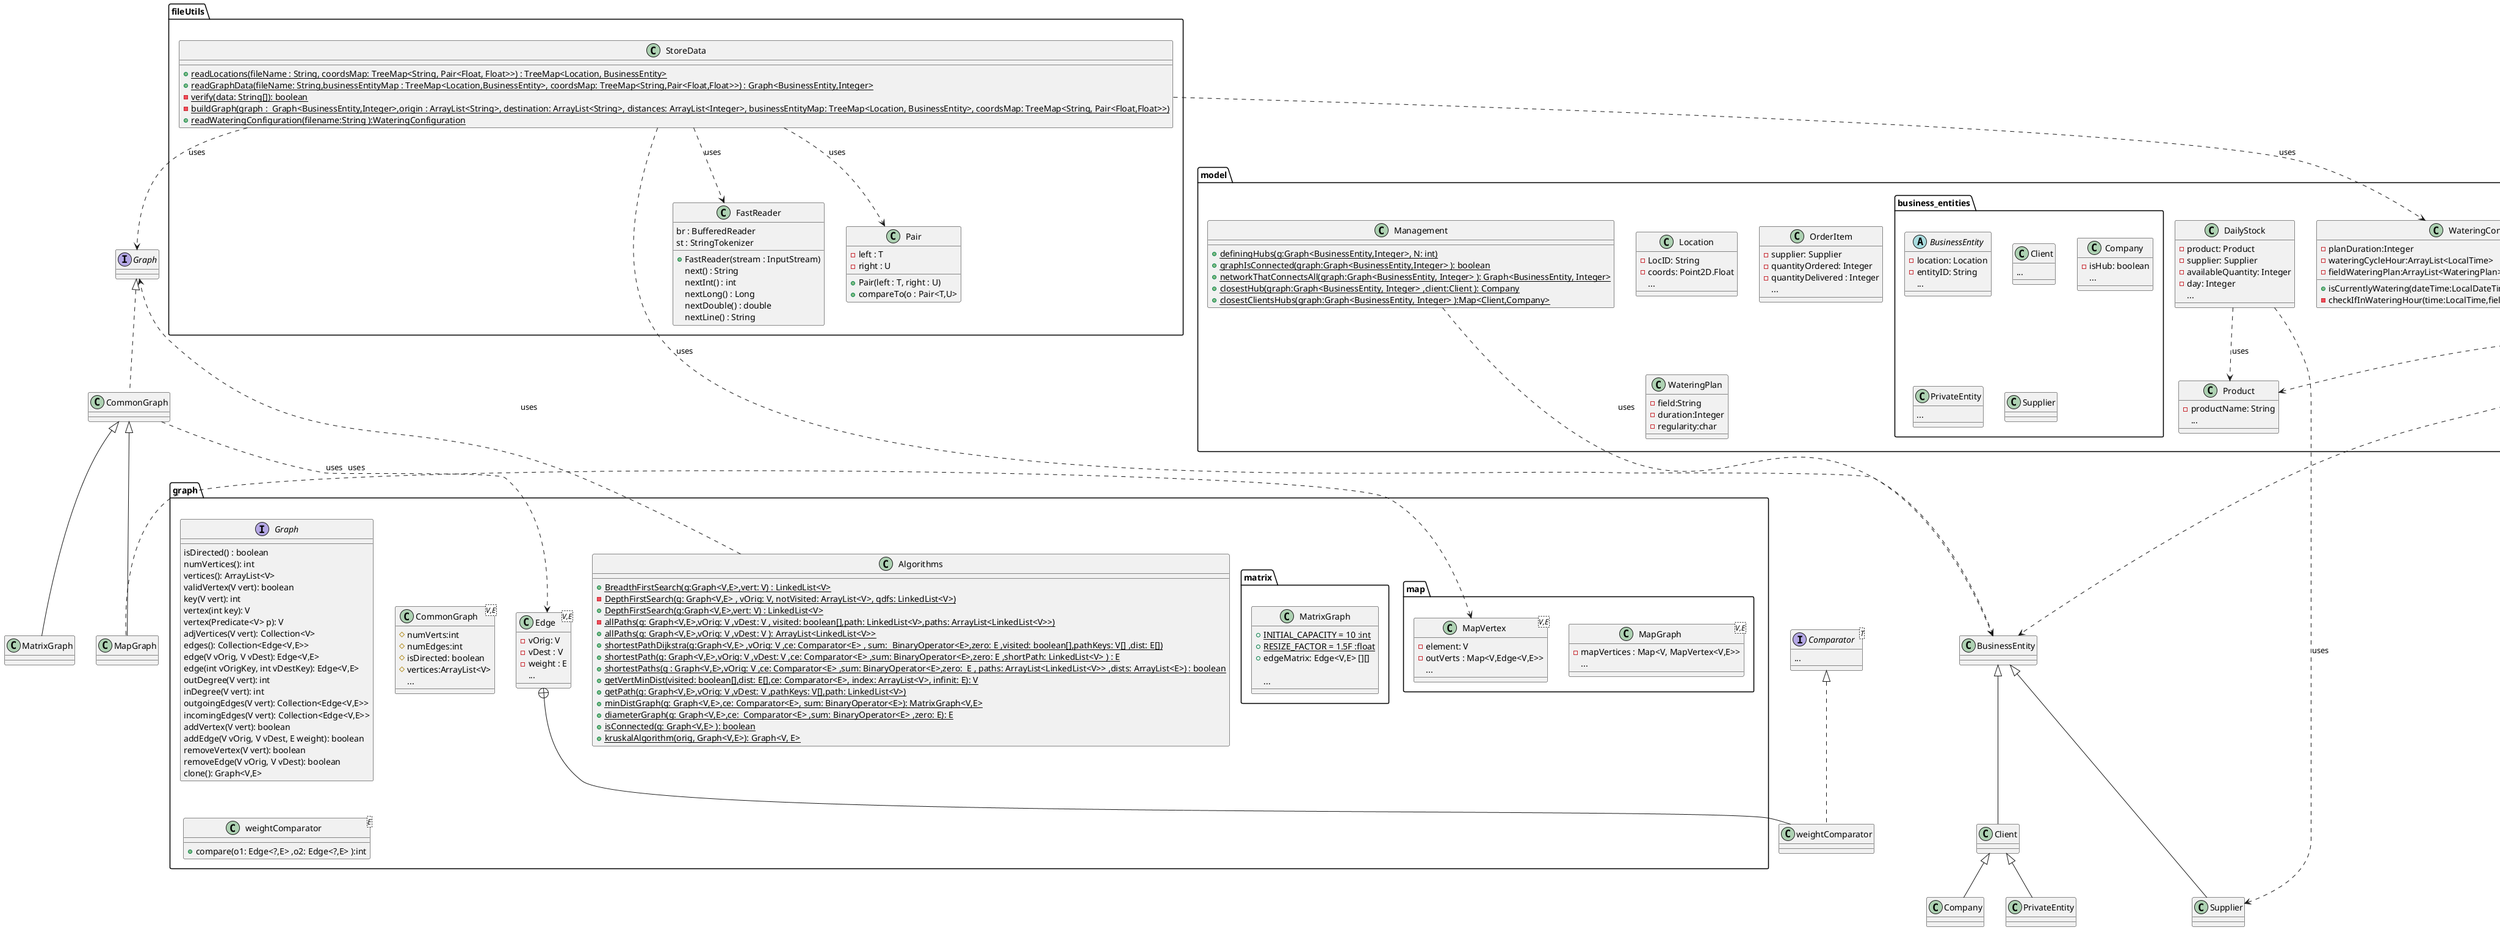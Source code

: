 @startuml
'https://plantuml.com/class-diagram

package fileUtils
{
    class FastReader{
    br : BufferedReader
    st : StringTokenizer
    + FastReader(stream : InputStream)
    next() : String
    nextInt() : int
    nextLong() : Long
    nextDouble() : double
    nextLine() : String
    }

    class Pair{
    - left : T
    - right : U
    + Pair(left : T, right : U)
    + compareTo(o : Pair<T,U>
    }

    class StoreData
    {
        +{static}readLocations(fileName : String, coordsMap: TreeMap<String, Pair<Float, Float>>) : TreeMap<Location, BusinessEntity>
        +{static}readGraphData(fileName: String,businessEntityMap : TreeMap<Location,BusinessEntity>, coordsMap: TreeMap<String,Pair<Float,Float>>) : Graph<BusinessEntity,Integer>
        -{static}verify(data: String[]): boolean
        -{static} buildGraph(graph :  Graph<BusinessEntity,Integer>,origin : ArrayList<String>, destination: ArrayList<String>, distances: ArrayList<Integer>, businessEntityMap: TreeMap<Location, BusinessEntity>, coordsMap: TreeMap<String, Pair<Float,Float>>)
        +{static}readWateringConfiguration(filename:String ):WateringConfiguration
    }
}
package graph
{
    interface Graph
    {
    isDirected() : boolean
    numVertices(): int
    vertices(): ArrayList<V>
    validVertex(V vert): boolean
    key(V vert): int
    vertex(int key): V
    vertex(Predicate<V> p): V
    adjVertices(V vert): Collection<V>
    edges(): Collection<Edge<V,E>>
    edge(V vOrig, V vDest): Edge<V,E>
    edge(int vOrigKey, int vDestKey): Edge<V,E>
    outDegree(V vert): int
    inDegree(V vert): int
    outgoingEdges(V vert): Collection<Edge<V,E>>
    incomingEdges(V vert): Collection<Edge<V,E>>
    addVertex(V vert): boolean
    addEdge(V vOrig, V vDest, E weight): boolean
    removeVertex(V vert): boolean
    removeEdge(V vOrig, V vDest): boolean
    clone(): Graph<V,E>
    }

    package map
    {
        class MapGraph<V,E>
        {
        - mapVertices : Map<V, MapVertex<V,E>>
        ...
        }
        class MapVertex<V,E>
        {
        -element: V
        -outVerts : Map<V,Edge<V,E>>
        ...
        }
    }
    package matrix
    {
        class MatrixGraph
        {
        + {static} INITIAL_CAPACITY = 10 :int
        + {static} RESIZE_FACTOR = 1.5F :float
        + edgeMatrix: Edge<V,E> [][]

        ...

        }

    }

    class Algorithms
    {
        + {static} BreadthFirstSearch(g:Graph<V,E>,vert: V) : LinkedList<V>
        - {static} DepthFirstSearch(g: Graph<V,E> , vOrig: V, notVisited: ArrayList<V>, qdfs: LinkedList<V>)
        + {static} DepthFirstSearch(g:Graph<V,E>,vert: V) : LinkedList<V>
        - {static} allPaths(g: Graph<V,E>,vOrig: V ,vDest: V , visited: boolean[],path: LinkedList<V>,paths: ArrayList<LinkedList<V>>)
        + {static} allPaths(g: Graph<V,E>,vOrig: V ,vDest: V ): ArrayList<LinkedList<V>>
        + {static} shortestPathDijkstra(g:Graph<V,E> ,vOrig: V ,ce: Comparator<E> , sum:  BinaryOperator<E>,zero: E ,visited: boolean[],pathKeys: V[] ,dist: E[])
        + {static} shortestPath(g: Graph<V,E>,vOrig: V ,vDest: V ,ce: Comparator<E> ,sum: BinaryOperator<E>,zero: E ,shortPath: LinkedList<V> ) : E
        + {static} shortestPaths(g : Graph<V,E>,vOrig: V ,ce: Comparator<E> ,sum: BinaryOperator<E>,zero:  E , paths: ArrayList<LinkedList<V>> ,dists: ArrayList<E>) : boolean
        + {static} getVertMinDist(visited: boolean[],dist: E[],ce: Comparator<E>, index: ArrayList<V>, infinit: E): V
        + {static} getPath(g: Graph<V,E>,vOrig: V ,vDest: V ,pathKeys: V[],path: LinkedList<V>)
        + {static} minDistGraph(g: Graph<V,E>,ce: Comparator<E>, sum: BinaryOperator<E>): MatrixGraph<V,E>
        + {static} diameterGraph(g: Graph<V,E>,ce:  Comparator<E> ,sum: BinaryOperator<E> ,zero: E): E
        + {static} isConnected(g: Graph<V,E> ): boolean
        + {static} kruskalAlgorithm(orig, Graph<V,E>): Graph<V, E>
    }

    class CommonGraph<V,E>
    {
        # numVerts:int
        # numEdges:int
        # isDirected: boolean
        # vertices:ArrayList<V>
        ...
    }

    class Edge<V,E>
    {
    - vOrig: V
    - vDest : V
    - weight : E
    ...
    }

    class weightComparator<E>
    {
    +compare(o1: Edge<?,E> ,o2: Edge<?,E> ):int
    }
}

package model
{
    package business_entities
    {
        abstract class BusinessEntity
        {
        - location: Location
        - entityID: String
        ...
        }

        class Client
        {
        ...
        }

        class Company
        {
        - isHub: boolean
        ...
        }
        class PrivateEntity
        {
        ...
        }
        class Supplier
        {
        }
    }

    class Bundle
    {
    -order:TreeMap<Product,OrderItem>
    -mainSupplier:BusinessEntity
    -client:BusinessEntity
    -expeditionDate:String
    ...
    }

    class DailyStock
    {
    - product: Product
    - supplier: Supplier
    - availableQuantity: Integer
    - day: Integer
    ...
    }

    class Location
    {
    - LocID: String
    - coords: Point2D.Float
    ...
    }

    class Management
    {
    + {static}definingHubs(g:Graph<BusinessEntity,Integer>, N: int)
    + {static}graphIsConnected(graph:Graph<BusinessEntity,Integer> ): boolean
    + {static} networkThatConnectsAll(graph:Graph<BusinessEntity, Integer> ): Graph<BusinessEntity, Integer>
    + {static} closestHub(graph:Graph<BusinessEntity, Integer> ,client:Client ): Company
    + {static}closestClientsHubs(graph:Graph<BusinessEntity, Integer> ):Map<Client,Company>
    }

    class OrderItem
    {
    - supplier: Supplier
    - quantityOrdered: Integer
    - quantityDelivered : Integer
    ...
    }

    class Product
    {
    - productName: String
    ...
    }
    class WateringConfiguration{
    -planDuration:Integer
    -wateringCycleHour:ArrayList<LocalTime>
    -fieldWateringPlan:ArrayList<WateringPlan>
    +isCurrentlyWatering(dateTime:LocalDateTime ):TreeMap<WateringPlan,Integer>
    -checkIfInWateringHour(time:LocalTime,fieldDuration:Integer):LocalTime
    }
    class WateringPlan
    {
    -field:String
    -duration:Integer
    -regularity:char
    }
}

interface Comparator<T>
{
...
}
interface Comparable<T>
{
...
}

class MapGraph extends CommonGraph
class MatrixGraph extends CommonGraph
class CommonGraph implements Graph
class Client extends BusinessEntity
class Company extends Client
class PrivateEntity extends Client
class Supplier extends BusinessEntity
class weightComparator implements Comparator
class Location implements Comparable
class OrderItem implements Comparable
class WateringPlan implements Comparable

Edge +--weightComparator

Bundle -[dashed]-> Product : uses
Bundle -[dashed]-> OrderItem : uses
Bundle -[dashed]--> BusinessEntity : uses
DailyStock -[dashed]-> Product : uses
DailyStock -[dashed]----> Supplier : uses
MapGraph -[dashed]-> MapVertex : uses
CommonGraph -[dashed]-> Edge : uses
Algorithms -[dashed]-> Graph : uses
StoreData -[dashed]-> FastReader : uses
StoreData -[dashed]-> Pair : uses
StoreData -[dashed]--> BusinessEntity : uses
StoreData -[dashed]-> Graph : uses
StoreData -[dashed]-> WateringConfiguration : uses
Management -[dashed]-> BusinessEntity : uses
WateringConfiguration -[dashed]> WateringPlan : uses

@enduml